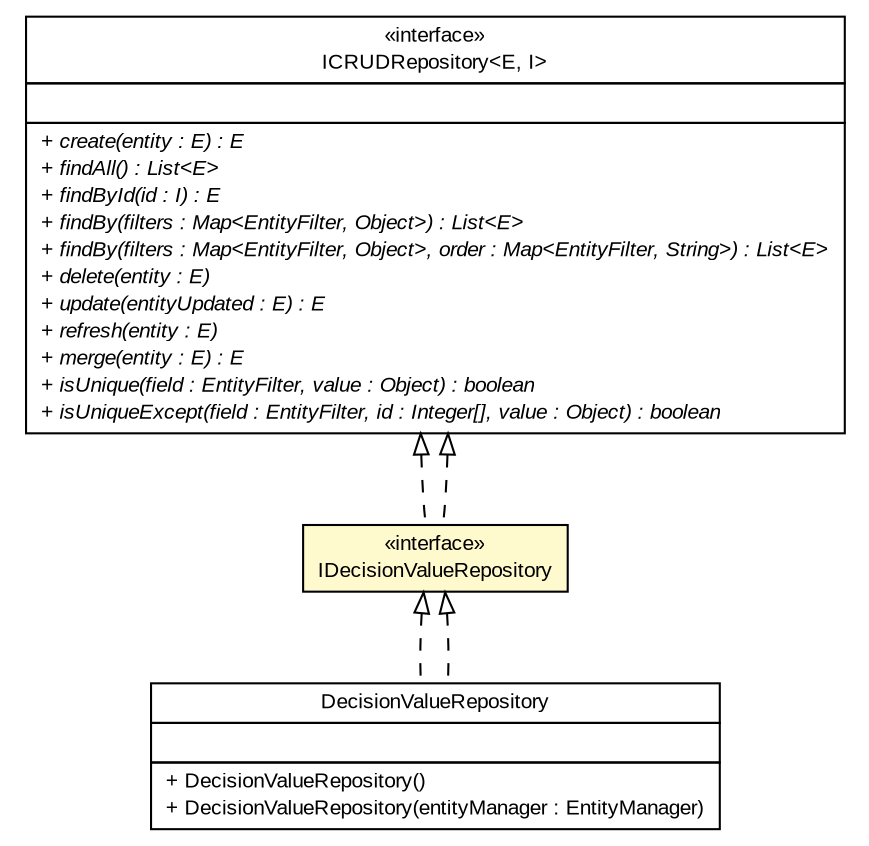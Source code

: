 #!/usr/local/bin/dot
#
# Class diagram 
# Generated by UMLGraph version R5_6-24-gf6e263 (http://www.umlgraph.org/)
#

digraph G {
	edge [fontname="arial",fontsize=10,labelfontname="arial",labelfontsize=10];
	node [fontname="arial",fontsize=10,shape=plaintext];
	nodesep=0.25;
	ranksep=0.5;
	// gov.sandia.cf.dao.ICRUDRepository<E, I>
	c151156 [label=<<table title="gov.sandia.cf.dao.ICRUDRepository" border="0" cellborder="1" cellspacing="0" cellpadding="2" port="p" href="./ICRUDRepository.html">
		<tr><td><table border="0" cellspacing="0" cellpadding="1">
<tr><td align="center" balign="center"> &#171;interface&#187; </td></tr>
<tr><td align="center" balign="center"> ICRUDRepository&lt;E, I&gt; </td></tr>
		</table></td></tr>
		<tr><td><table border="0" cellspacing="0" cellpadding="1">
<tr><td align="left" balign="left">  </td></tr>
		</table></td></tr>
		<tr><td><table border="0" cellspacing="0" cellpadding="1">
<tr><td align="left" balign="left"><font face="arial italic" point-size="10.0"> + create(entity : E) : E </font></td></tr>
<tr><td align="left" balign="left"><font face="arial italic" point-size="10.0"> + findAll() : List&lt;E&gt; </font></td></tr>
<tr><td align="left" balign="left"><font face="arial italic" point-size="10.0"> + findById(id : I) : E </font></td></tr>
<tr><td align="left" balign="left"><font face="arial italic" point-size="10.0"> + findBy(filters : Map&lt;EntityFilter, Object&gt;) : List&lt;E&gt; </font></td></tr>
<tr><td align="left" balign="left"><font face="arial italic" point-size="10.0"> + findBy(filters : Map&lt;EntityFilter, Object&gt;, order : Map&lt;EntityFilter, String&gt;) : List&lt;E&gt; </font></td></tr>
<tr><td align="left" balign="left"><font face="arial italic" point-size="10.0"> + delete(entity : E) </font></td></tr>
<tr><td align="left" balign="left"><font face="arial italic" point-size="10.0"> + update(entityUpdated : E) : E </font></td></tr>
<tr><td align="left" balign="left"><font face="arial italic" point-size="10.0"> + refresh(entity : E) </font></td></tr>
<tr><td align="left" balign="left"><font face="arial italic" point-size="10.0"> + merge(entity : E) : E </font></td></tr>
<tr><td align="left" balign="left"><font face="arial italic" point-size="10.0"> + isUnique(field : EntityFilter, value : Object) : boolean </font></td></tr>
<tr><td align="left" balign="left"><font face="arial italic" point-size="10.0"> + isUniqueExcept(field : EntityFilter, id : Integer[], value : Object) : boolean </font></td></tr>
		</table></td></tr>
		</table>>, URL="./ICRUDRepository.html", fontname="arial", fontcolor="black", fontsize=10.0];
	// gov.sandia.cf.dao.IDecisionValueRepository
	c151163 [label=<<table title="gov.sandia.cf.dao.IDecisionValueRepository" border="0" cellborder="1" cellspacing="0" cellpadding="2" port="p" bgcolor="lemonChiffon" href="./IDecisionValueRepository.html">
		<tr><td><table border="0" cellspacing="0" cellpadding="1">
<tr><td align="center" balign="center"> &#171;interface&#187; </td></tr>
<tr><td align="center" balign="center"> IDecisionValueRepository </td></tr>
		</table></td></tr>
		</table>>, URL="./IDecisionValueRepository.html", fontname="arial", fontcolor="black", fontsize=10.0];
	// gov.sandia.cf.dao.impl.DecisionValueRepository
	c151178 [label=<<table title="gov.sandia.cf.dao.impl.DecisionValueRepository" border="0" cellborder="1" cellspacing="0" cellpadding="2" port="p" href="./impl/DecisionValueRepository.html">
		<tr><td><table border="0" cellspacing="0" cellpadding="1">
<tr><td align="center" balign="center"> DecisionValueRepository </td></tr>
		</table></td></tr>
		<tr><td><table border="0" cellspacing="0" cellpadding="1">
<tr><td align="left" balign="left">  </td></tr>
		</table></td></tr>
		<tr><td><table border="0" cellspacing="0" cellpadding="1">
<tr><td align="left" balign="left"> + DecisionValueRepository() </td></tr>
<tr><td align="left" balign="left"> + DecisionValueRepository(entityManager : EntityManager) </td></tr>
		</table></td></tr>
		</table>>, URL="./impl/DecisionValueRepository.html", fontname="arial", fontcolor="black", fontsize=10.0];
	//gov.sandia.cf.dao.IDecisionValueRepository implements gov.sandia.cf.dao.ICRUDRepository<E, I>
	c151156:p -> c151163:p [dir=back,arrowtail=empty,style=dashed];
	//gov.sandia.cf.dao.impl.DecisionValueRepository implements gov.sandia.cf.dao.IDecisionValueRepository
	c151163:p -> c151178:p [dir=back,arrowtail=empty,style=dashed];
	//gov.sandia.cf.dao.IDecisionValueRepository implements gov.sandia.cf.dao.ICRUDRepository<E, I>
	c151156:p -> c151163:p [dir=back,arrowtail=empty,style=dashed];
	//gov.sandia.cf.dao.impl.DecisionValueRepository implements gov.sandia.cf.dao.IDecisionValueRepository
	c151163:p -> c151178:p [dir=back,arrowtail=empty,style=dashed];
}

